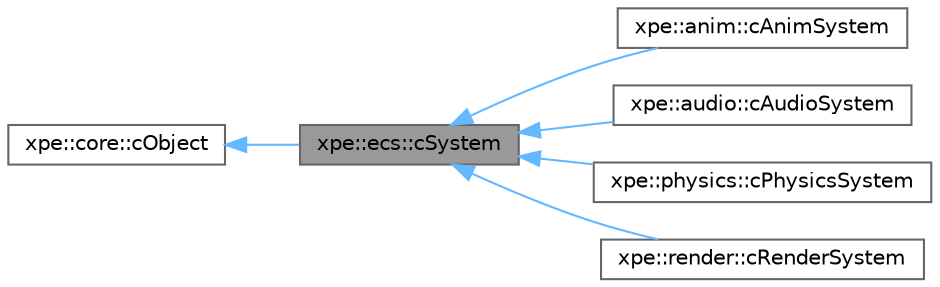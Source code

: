 digraph "xpe::ecs::cSystem"
{
 // LATEX_PDF_SIZE
  bgcolor="transparent";
  edge [fontname=Helvetica,fontsize=10,labelfontname=Helvetica,labelfontsize=10];
  node [fontname=Helvetica,fontsize=10,shape=box,height=0.2,width=0.4];
  rankdir="LR";
  Node1 [id="Node000001",label="xpe::ecs::cSystem",height=0.2,width=0.4,color="gray40", fillcolor="grey60", style="filled", fontcolor="black",tooltip=" "];
  Node2 -> Node1 [id="edge11_Node000001_Node000002",dir="back",color="steelblue1",style="solid",tooltip=" "];
  Node2 [id="Node000002",label="xpe::core::cObject",height=0.2,width=0.4,color="gray40", fillcolor="white", style="filled",URL="$classxpe_1_1core_1_1c_object.html",tooltip=" "];
  Node1 -> Node3 [id="edge12_Node000001_Node000003",dir="back",color="steelblue1",style="solid",tooltip=" "];
  Node3 [id="Node000003",label="xpe::anim::cAnimSystem",height=0.2,width=0.4,color="gray40", fillcolor="white", style="filled",URL="$classxpe_1_1anim_1_1c_anim_system.html",tooltip=" "];
  Node1 -> Node4 [id="edge13_Node000001_Node000004",dir="back",color="steelblue1",style="solid",tooltip=" "];
  Node4 [id="Node000004",label="xpe::audio::cAudioSystem",height=0.2,width=0.4,color="gray40", fillcolor="white", style="filled",URL="$classxpe_1_1audio_1_1c_audio_system.html",tooltip=" "];
  Node1 -> Node5 [id="edge14_Node000001_Node000005",dir="back",color="steelblue1",style="solid",tooltip=" "];
  Node5 [id="Node000005",label="xpe::physics::cPhysicsSystem",height=0.2,width=0.4,color="gray40", fillcolor="white", style="filled",URL="$classxpe_1_1physics_1_1c_physics_system.html",tooltip=" "];
  Node1 -> Node6 [id="edge15_Node000001_Node000006",dir="back",color="steelblue1",style="solid",tooltip=" "];
  Node6 [id="Node000006",label="xpe::render::cRenderSystem",height=0.2,width=0.4,color="gray40", fillcolor="white", style="filled",URL="$classxpe_1_1render_1_1c_render_system.html",tooltip=" "];
}
